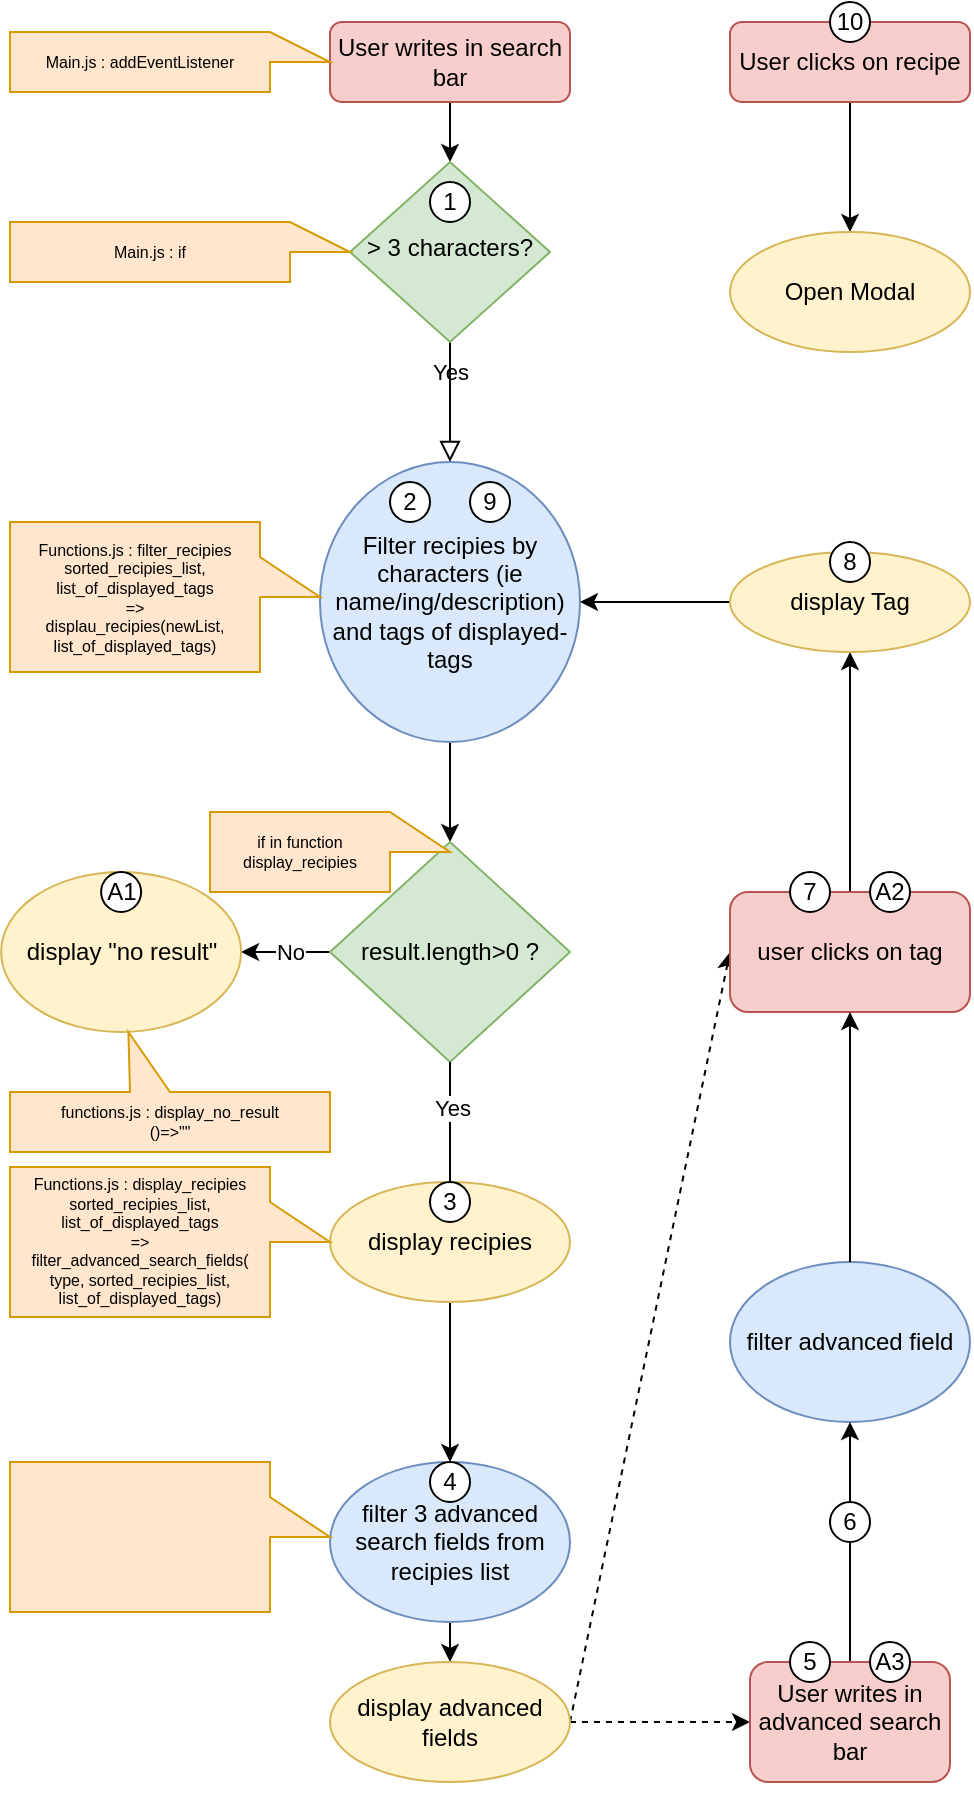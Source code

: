 <mxfile version="15.9.4" type="device"><diagram id="C5RBs43oDa-KdzZeNtuy" name="Page-1"><mxGraphModel dx="1608" dy="792" grid="1" gridSize="10" guides="1" tooltips="1" connect="1" arrows="1" fold="1" page="1" pageScale="1" pageWidth="827" pageHeight="1169" math="0" shadow="0"><root><mxCell id="WIyWlLk6GJQsqaUBKTNV-0"/><mxCell id="WIyWlLk6GJQsqaUBKTNV-1" parent="WIyWlLk6GJQsqaUBKTNV-0"/><mxCell id="Ns5LeGO51GVy77i2Lxv2-0" value="filter advanced field" style="ellipse;whiteSpace=wrap;html=1;fillColor=#dae8fc;strokeColor=#6c8ebf;" parent="WIyWlLk6GJQsqaUBKTNV-1" vertex="1"><mxGeometry x="-400" y="720" width="120" height="80" as="geometry"/></mxCell><mxCell id="d4BB7V8Vgh8PjD7nmMaS-0" value="" style="edgeStyle=orthogonalEdgeStyle;rounded=0;orthogonalLoop=1;jettySize=auto;html=1;" parent="WIyWlLk6GJQsqaUBKTNV-1" source="WIyWlLk6GJQsqaUBKTNV-3" target="WIyWlLk6GJQsqaUBKTNV-6" edge="1"><mxGeometry relative="1" as="geometry"/></mxCell><mxCell id="WIyWlLk6GJQsqaUBKTNV-3" value="User writes in search bar" style="rounded=1;whiteSpace=wrap;html=1;fontSize=12;glass=0;strokeWidth=1;shadow=0;fillColor=#f8cecc;strokeColor=#b85450;" parent="WIyWlLk6GJQsqaUBKTNV-1" vertex="1"><mxGeometry x="-600" y="100" width="120" height="40" as="geometry"/></mxCell><mxCell id="WIyWlLk6GJQsqaUBKTNV-4" value="Yes" style="rounded=0;html=1;jettySize=auto;orthogonalLoop=1;fontSize=11;endArrow=block;endFill=0;endSize=8;strokeWidth=1;shadow=0;labelBackgroundColor=none;edgeStyle=orthogonalEdgeStyle;entryX=0.5;entryY=0;entryDx=0;entryDy=0;entryPerimeter=0;" parent="WIyWlLk6GJQsqaUBKTNV-1" source="WIyWlLk6GJQsqaUBKTNV-6" target="gOCb7-s0wx8rYmDotv4_-1" edge="1"><mxGeometry x="-0.5" relative="1" as="geometry"><mxPoint as="offset"/><mxPoint x="-700" y="340" as="targetPoint"/></mxGeometry></mxCell><mxCell id="WIyWlLk6GJQsqaUBKTNV-6" value="&amp;gt; 3 characters?" style="rhombus;whiteSpace=wrap;html=1;shadow=0;fontFamily=Helvetica;fontSize=12;align=center;strokeWidth=1;spacing=6;spacingTop=-4;fillColor=#d5e8d4;strokeColor=#82b366;" parent="WIyWlLk6GJQsqaUBKTNV-1" vertex="1"><mxGeometry x="-590" y="170" width="100" height="90" as="geometry"/></mxCell><mxCell id="gOCb7-s0wx8rYmDotv4_-4" value="" style="edgeStyle=orthogonalEdgeStyle;rounded=0;orthogonalLoop=1;jettySize=auto;html=1;" parent="WIyWlLk6GJQsqaUBKTNV-1" source="gOCb7-s0wx8rYmDotv4_-1" target="gOCb7-s0wx8rYmDotv4_-2" edge="1"><mxGeometry relative="1" as="geometry"/></mxCell><mxCell id="gOCb7-s0wx8rYmDotv4_-1" value="Filter recipies by characters (ie name/ing/description)&lt;br&gt;and tags of displayed-tags" style="ellipse;whiteSpace=wrap;html=1;fillColor=#dae8fc;strokeColor=#6c8ebf;" parent="WIyWlLk6GJQsqaUBKTNV-1" vertex="1"><mxGeometry x="-605" y="320" width="130" height="140" as="geometry"/></mxCell><mxCell id="d4BB7V8Vgh8PjD7nmMaS-3" value="" style="edgeStyle=orthogonalEdgeStyle;rounded=0;orthogonalLoop=1;jettySize=auto;html=1;strokeColor=default;" parent="WIyWlLk6GJQsqaUBKTNV-1" source="gOCb7-s0wx8rYmDotv4_-2" target="gOCb7-s0wx8rYmDotv4_-7" edge="1"><mxGeometry relative="1" as="geometry"/></mxCell><mxCell id="d4BB7V8Vgh8PjD7nmMaS-4" value="No" style="edgeLabel;html=1;align=center;verticalAlign=middle;resizable=0;points=[];" parent="d4BB7V8Vgh8PjD7nmMaS-3" vertex="1" connectable="0"><mxGeometry x="-0.108" relative="1" as="geometry"><mxPoint as="offset"/></mxGeometry></mxCell><mxCell id="gOCb7-s0wx8rYmDotv4_-2" value="result.length&amp;gt;0 ?" style="rhombus;whiteSpace=wrap;html=1;fillColor=#d5e8d4;strokeColor=#82b366;" parent="WIyWlLk6GJQsqaUBKTNV-1" vertex="1"><mxGeometry x="-600" y="510" width="120" height="110" as="geometry"/></mxCell><mxCell id="gOCb7-s0wx8rYmDotv4_-7" value="display &quot;no result&quot;" style="ellipse;whiteSpace=wrap;html=1;fillColor=#fff2cc;strokeColor=#d6b656;" parent="WIyWlLk6GJQsqaUBKTNV-1" vertex="1"><mxGeometry x="-764.44" y="525" width="120" height="80" as="geometry"/></mxCell><mxCell id="gOCb7-s0wx8rYmDotv4_-17" value="" style="edgeStyle=none;rounded=0;orthogonalLoop=1;jettySize=auto;html=1;" parent="WIyWlLk6GJQsqaUBKTNV-1" source="gOCb7-s0wx8rYmDotv4_-11" target="gOCb7-s0wx8rYmDotv4_-16" edge="1"><mxGeometry relative="1" as="geometry"/></mxCell><mxCell id="gOCb7-s0wx8rYmDotv4_-11" value="display recipies" style="ellipse;whiteSpace=wrap;html=1;fillColor=#fff2cc;strokeColor=#d6b656;" parent="WIyWlLk6GJQsqaUBKTNV-1" vertex="1"><mxGeometry x="-600" y="680" width="120" height="60" as="geometry"/></mxCell><mxCell id="gOCb7-s0wx8rYmDotv4_-19" value="" style="edgeStyle=none;rounded=0;orthogonalLoop=1;jettySize=auto;html=1;" parent="WIyWlLk6GJQsqaUBKTNV-1" source="gOCb7-s0wx8rYmDotv4_-16" target="gOCb7-s0wx8rYmDotv4_-18" edge="1"><mxGeometry relative="1" as="geometry"/></mxCell><mxCell id="gOCb7-s0wx8rYmDotv4_-16" value="filter 3 advanced search fields from recipies list" style="ellipse;whiteSpace=wrap;html=1;fillColor=#dae8fc;strokeColor=#6c8ebf;" parent="WIyWlLk6GJQsqaUBKTNV-1" vertex="1"><mxGeometry x="-600" y="820" width="120" height="80" as="geometry"/></mxCell><mxCell id="gOCb7-s0wx8rYmDotv4_-25" value="" style="edgeStyle=none;rounded=0;orthogonalLoop=1;jettySize=auto;html=1;dashed=1;entryX=0;entryY=0.5;entryDx=0;entryDy=0;exitX=1;exitY=0.5;exitDx=0;exitDy=0;" parent="WIyWlLk6GJQsqaUBKTNV-1" source="gOCb7-s0wx8rYmDotv4_-18" target="gOCb7-s0wx8rYmDotv4_-24" edge="1"><mxGeometry relative="1" as="geometry"/></mxCell><mxCell id="Ns5LeGO51GVy77i2Lxv2-13" style="rounded=0;orthogonalLoop=1;jettySize=auto;html=1;entryX=0;entryY=0.5;entryDx=0;entryDy=0;dashed=1;" parent="WIyWlLk6GJQsqaUBKTNV-1" target="gOCb7-s0wx8rYmDotv4_-20" edge="1"><mxGeometry relative="1" as="geometry"><mxPoint x="-480" y="950" as="sourcePoint"/></mxGeometry></mxCell><mxCell id="gOCb7-s0wx8rYmDotv4_-18" value="display advanced fields" style="ellipse;whiteSpace=wrap;html=1;fillColor=#fff2cc;strokeColor=#d6b656;" parent="WIyWlLk6GJQsqaUBKTNV-1" vertex="1"><mxGeometry x="-600" y="920" width="120" height="60" as="geometry"/></mxCell><mxCell id="gOCb7-s0wx8rYmDotv4_-21" style="edgeStyle=none;rounded=0;orthogonalLoop=1;jettySize=auto;html=1;exitX=0.5;exitY=1;exitDx=0;exitDy=0;entryX=0.5;entryY=1;entryDx=0;entryDy=0;" parent="WIyWlLk6GJQsqaUBKTNV-1" source="gOCb7-s0wx8rYmDotv4_-20" target="Ns5LeGO51GVy77i2Lxv2-0" edge="1"><mxGeometry relative="1" as="geometry"/></mxCell><mxCell id="gOCb7-s0wx8rYmDotv4_-20" value="User writes in advanced search bar" style="rounded=1;whiteSpace=wrap;html=1;fillColor=#f8cecc;strokeColor=#b85450;" parent="WIyWlLk6GJQsqaUBKTNV-1" vertex="1"><mxGeometry x="-390" y="920" width="100" height="60" as="geometry"/></mxCell><mxCell id="gOCb7-s0wx8rYmDotv4_-27" value="" style="edgeStyle=none;rounded=0;orthogonalLoop=1;jettySize=auto;html=1;" parent="WIyWlLk6GJQsqaUBKTNV-1" source="gOCb7-s0wx8rYmDotv4_-24" target="gOCb7-s0wx8rYmDotv4_-26" edge="1"><mxGeometry relative="1" as="geometry"/></mxCell><mxCell id="gOCb7-s0wx8rYmDotv4_-24" value="user clicks on tag" style="rounded=1;whiteSpace=wrap;html=1;fillColor=#f8cecc;strokeColor=#b85450;" parent="WIyWlLk6GJQsqaUBKTNV-1" vertex="1"><mxGeometry x="-400" y="535" width="120" height="60" as="geometry"/></mxCell><mxCell id="gOCb7-s0wx8rYmDotv4_-32" value="" style="edgeStyle=none;rounded=0;orthogonalLoop=1;jettySize=auto;html=1;" parent="WIyWlLk6GJQsqaUBKTNV-1" source="gOCb7-s0wx8rYmDotv4_-30" target="gOCb7-s0wx8rYmDotv4_-31" edge="1"><mxGeometry relative="1" as="geometry"/></mxCell><mxCell id="gOCb7-s0wx8rYmDotv4_-30" value="User clicks on recipe" style="rounded=1;whiteSpace=wrap;html=1;fillColor=#f8cecc;strokeColor=#b85450;" parent="WIyWlLk6GJQsqaUBKTNV-1" vertex="1"><mxGeometry x="-400" y="100" width="120" height="40" as="geometry"/></mxCell><mxCell id="gOCb7-s0wx8rYmDotv4_-31" value="Open Modal" style="ellipse;whiteSpace=wrap;html=1;rounded=1;fillColor=#fff2cc;strokeColor=#d6b656;" parent="WIyWlLk6GJQsqaUBKTNV-1" vertex="1"><mxGeometry x="-400" y="205" width="120" height="60" as="geometry"/></mxCell><mxCell id="gOCb7-s0wx8rYmDotv4_-35" value="2" style="ellipse;whiteSpace=wrap;html=1;aspect=fixed;" parent="WIyWlLk6GJQsqaUBKTNV-1" vertex="1"><mxGeometry x="-570" y="330" width="20" height="20" as="geometry"/></mxCell><mxCell id="gOCb7-s0wx8rYmDotv4_-36" value="1" style="ellipse;whiteSpace=wrap;html=1;aspect=fixed;" parent="WIyWlLk6GJQsqaUBKTNV-1" vertex="1"><mxGeometry x="-550" y="180" width="20" height="20" as="geometry"/></mxCell><mxCell id="gOCb7-s0wx8rYmDotv4_-39" value="4" style="ellipse;whiteSpace=wrap;html=1;aspect=fixed;" parent="WIyWlLk6GJQsqaUBKTNV-1" vertex="1"><mxGeometry x="-550" y="820" width="20" height="20" as="geometry"/></mxCell><mxCell id="gOCb7-s0wx8rYmDotv4_-40" value="5" style="ellipse;whiteSpace=wrap;html=1;aspect=fixed;" parent="WIyWlLk6GJQsqaUBKTNV-1" vertex="1"><mxGeometry x="-370" y="910" width="20" height="20" as="geometry"/></mxCell><mxCell id="gOCb7-s0wx8rYmDotv4_-41" value="6" style="ellipse;whiteSpace=wrap;html=1;aspect=fixed;" parent="WIyWlLk6GJQsqaUBKTNV-1" vertex="1"><mxGeometry x="-350" y="840" width="20" height="20" as="geometry"/></mxCell><mxCell id="gOCb7-s0wx8rYmDotv4_-43" value="7" style="ellipse;whiteSpace=wrap;html=1;aspect=fixed;" parent="WIyWlLk6GJQsqaUBKTNV-1" vertex="1"><mxGeometry x="-370" y="525" width="20" height="20" as="geometry"/></mxCell><mxCell id="gOCb7-s0wx8rYmDotv4_-47" value="9" style="ellipse;whiteSpace=wrap;html=1;aspect=fixed;" parent="WIyWlLk6GJQsqaUBKTNV-1" vertex="1"><mxGeometry x="-530" y="330" width="20" height="20" as="geometry"/></mxCell><mxCell id="gOCb7-s0wx8rYmDotv4_-48" value="10" style="ellipse;whiteSpace=wrap;html=1;aspect=fixed;" parent="WIyWlLk6GJQsqaUBKTNV-1" vertex="1"><mxGeometry x="-350" y="90" width="20" height="20" as="geometry"/></mxCell><mxCell id="gOCb7-s0wx8rYmDotv4_-50" value="A3" style="ellipse;whiteSpace=wrap;html=1;aspect=fixed;" parent="WIyWlLk6GJQsqaUBKTNV-1" vertex="1"><mxGeometry x="-330" y="910" width="20" height="20" as="geometry"/></mxCell><mxCell id="Ns5LeGO51GVy77i2Lxv2-3" style="edgeStyle=none;rounded=0;orthogonalLoop=1;jettySize=auto;html=1;entryX=1;entryY=0.5;entryDx=0;entryDy=0;" parent="WIyWlLk6GJQsqaUBKTNV-1" source="gOCb7-s0wx8rYmDotv4_-26" target="gOCb7-s0wx8rYmDotv4_-1" edge="1"><mxGeometry relative="1" as="geometry"><mxPoint x="-237.574" y="528.284" as="targetPoint"/></mxGeometry></mxCell><mxCell id="gOCb7-s0wx8rYmDotv4_-26" value="display Tag" style="ellipse;whiteSpace=wrap;html=1;rounded=1;fillColor=#fff2cc;strokeColor=#d6b656;" parent="WIyWlLk6GJQsqaUBKTNV-1" vertex="1"><mxGeometry x="-400" y="365" width="120" height="50" as="geometry"/></mxCell><mxCell id="gOCb7-s0wx8rYmDotv4_-44" value="8" style="ellipse;whiteSpace=wrap;html=1;aspect=fixed;" parent="WIyWlLk6GJQsqaUBKTNV-1" vertex="1"><mxGeometry x="-350" y="360" width="20" height="20" as="geometry"/></mxCell><mxCell id="Ns5LeGO51GVy77i2Lxv2-1" style="rounded=0;orthogonalLoop=1;jettySize=auto;html=1;entryX=0.5;entryY=1;entryDx=0;entryDy=0;" parent="WIyWlLk6GJQsqaUBKTNV-1" source="Ns5LeGO51GVy77i2Lxv2-0" target="gOCb7-s0wx8rYmDotv4_-24" edge="1"><mxGeometry relative="1" as="geometry"/></mxCell><mxCell id="gOCb7-s0wx8rYmDotv4_-37" value="3" style="ellipse;whiteSpace=wrap;html=1;aspect=fixed;" parent="WIyWlLk6GJQsqaUBKTNV-1" vertex="1"><mxGeometry x="-550" y="680" width="20" height="20" as="geometry"/></mxCell><mxCell id="Ns5LeGO51GVy77i2Lxv2-6" value="" style="rounded=0;html=1;jettySize=auto;orthogonalLoop=1;fontSize=11;endArrow=none;endFill=0;endSize=8;strokeWidth=1;shadow=0;labelBackgroundColor=none;edgeStyle=orthogonalEdgeStyle;exitX=0.5;exitY=1;exitDx=0;exitDy=0;entryX=0.5;entryY=0;entryDx=0;entryDy=0;" parent="WIyWlLk6GJQsqaUBKTNV-1" source="gOCb7-s0wx8rYmDotv4_-2" target="gOCb7-s0wx8rYmDotv4_-37" edge="1"><mxGeometry x="-0.5" y="-20" relative="1" as="geometry"><mxPoint as="offset"/><mxPoint x="-540" y="620" as="sourcePoint"/><mxPoint x="-540" y="730" as="targetPoint"/></mxGeometry></mxCell><mxCell id="Ns5LeGO51GVy77i2Lxv2-10" value="Yes" style="edgeLabel;html=1;align=center;verticalAlign=middle;resizable=0;points=[];" parent="Ns5LeGO51GVy77i2Lxv2-6" vertex="1" connectable="0"><mxGeometry x="-0.237" y="1" relative="1" as="geometry"><mxPoint as="offset"/></mxGeometry></mxCell><mxCell id="gOCb7-s0wx8rYmDotv4_-42" value="A1" style="ellipse;whiteSpace=wrap;html=1;aspect=fixed;" parent="WIyWlLk6GJQsqaUBKTNV-1" vertex="1"><mxGeometry x="-714.44" y="525" width="20" height="20" as="geometry"/></mxCell><mxCell id="d4BB7V8Vgh8PjD7nmMaS-5" value="A2" style="ellipse;whiteSpace=wrap;html=1;aspect=fixed;" parent="WIyWlLk6GJQsqaUBKTNV-1" vertex="1"><mxGeometry x="-330" y="525" width="20" height="20" as="geometry"/></mxCell><mxCell id="YBb-TbFOAy2IAbrqDmiT-2" value="Main.js : addEventListener" style="shape=callout;whiteSpace=wrap;html=1;perimeter=calloutPerimeter;fontSize=8;fillColor=#ffe6cc;strokeColor=#d79b00;direction=north;" vertex="1" parent="WIyWlLk6GJQsqaUBKTNV-1"><mxGeometry x="-760" y="105" width="160" height="30" as="geometry"/></mxCell><mxCell id="YBb-TbFOAy2IAbrqDmiT-3" value="Main.js : if" style="shape=callout;whiteSpace=wrap;html=1;perimeter=calloutPerimeter;fontSize=8;fillColor=#ffe6cc;strokeColor=#d79b00;direction=north;" vertex="1" parent="WIyWlLk6GJQsqaUBKTNV-1"><mxGeometry x="-760" y="200" width="170" height="30" as="geometry"/></mxCell><mxCell id="YBb-TbFOAy2IAbrqDmiT-4" value="Functions.js : filter_recipies&lt;br&gt;sorted_recipies_list,&lt;br&gt;list_of_displayed_tags&lt;br&gt;=&amp;gt;&lt;br&gt;displau_recipies(newList,&lt;br&gt;list_of_displayed_tags)" style="shape=callout;whiteSpace=wrap;html=1;perimeter=calloutPerimeter;fontSize=8;fillColor=#ffe6cc;strokeColor=#d79b00;direction=north;" vertex="1" parent="WIyWlLk6GJQsqaUBKTNV-1"><mxGeometry x="-760" y="350" width="155" height="75" as="geometry"/></mxCell><mxCell id="YBb-TbFOAy2IAbrqDmiT-5" value="functions.js : display_no_result&lt;br&gt;()=&amp;gt;&quot;&quot;" style="shape=callout;whiteSpace=wrap;html=1;perimeter=calloutPerimeter;fontSize=8;fillColor=#ffe6cc;strokeColor=#d79b00;direction=west;position2=0.63;" vertex="1" parent="WIyWlLk6GJQsqaUBKTNV-1"><mxGeometry x="-760" y="605" width="160" height="60" as="geometry"/></mxCell><mxCell id="YBb-TbFOAy2IAbrqDmiT-6" value="Functions.js : display_recipies&lt;br&gt;sorted_recipies_list,&lt;br&gt;list_of_displayed_tags&lt;br&gt;=&amp;gt;&lt;br&gt;filter_advanced_search_fields(&lt;br&gt;type, sorted_recipies_list,&lt;br&gt;list_of_displayed_tags)" style="shape=callout;whiteSpace=wrap;html=1;perimeter=calloutPerimeter;fontSize=8;fillColor=#ffe6cc;strokeColor=#d79b00;direction=north;" vertex="1" parent="WIyWlLk6GJQsqaUBKTNV-1"><mxGeometry x="-760" y="672.5" width="160" height="75" as="geometry"/></mxCell><mxCell id="YBb-TbFOAy2IAbrqDmiT-7" value="if in function&lt;br&gt;display_recipies" style="shape=callout;whiteSpace=wrap;html=1;perimeter=calloutPerimeter;fontSize=8;fillColor=#ffe6cc;strokeColor=#d79b00;direction=north;" vertex="1" parent="WIyWlLk6GJQsqaUBKTNV-1"><mxGeometry x="-660" y="495" width="120" height="40" as="geometry"/></mxCell><mxCell id="YBb-TbFOAy2IAbrqDmiT-8" value="" style="shape=callout;whiteSpace=wrap;html=1;perimeter=calloutPerimeter;fontSize=8;fillColor=#ffe6cc;strokeColor=#d79b00;direction=north;" vertex="1" parent="WIyWlLk6GJQsqaUBKTNV-1"><mxGeometry x="-760" y="820" width="160" height="75" as="geometry"/></mxCell></root></mxGraphModel></diagram></mxfile>